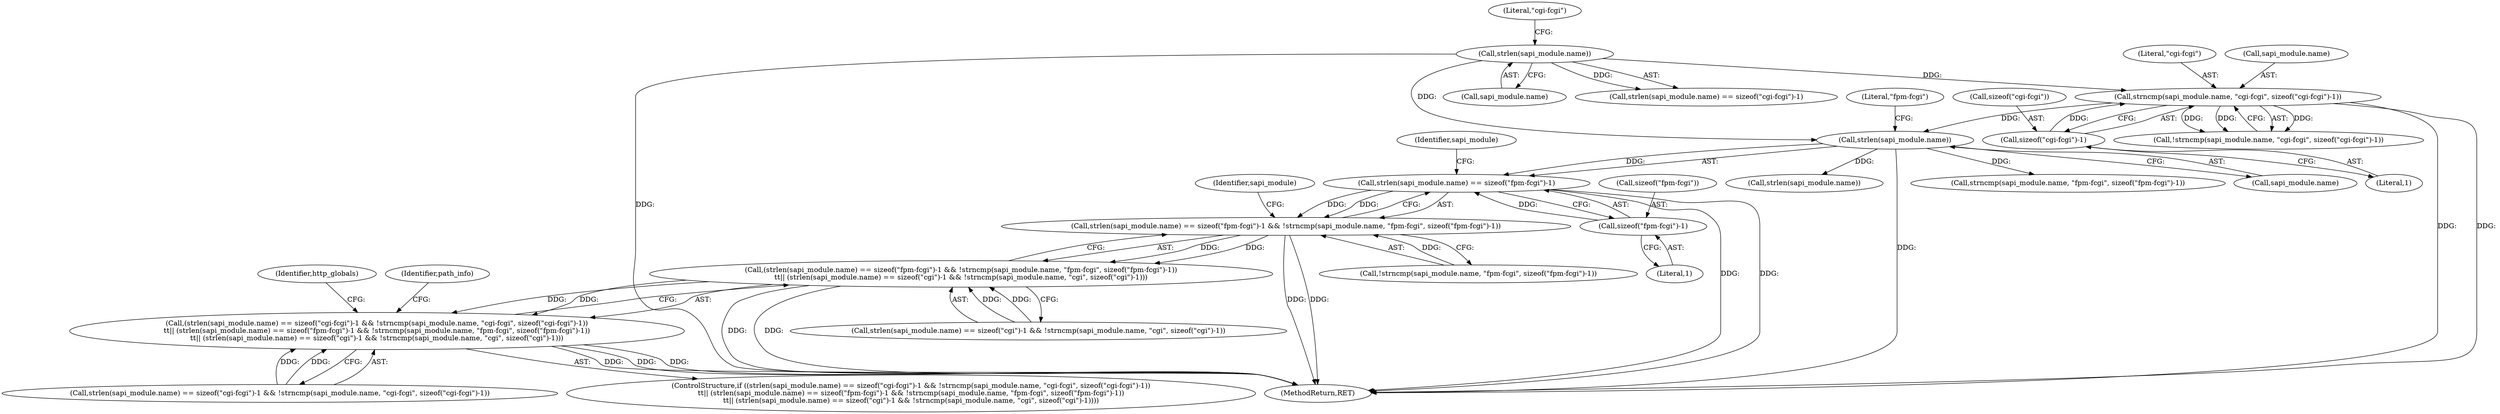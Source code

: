digraph "0_php_bf58162ddf970f63502837f366930e44d6a992cf@API" {
"1000349" [label="(Call,strlen(sapi_module.name) == sizeof(\"fpm-fcgi\")-1)"];
"1000350" [label="(Call,strlen(sapi_module.name))"];
"1000338" [label="(Call,strncmp(sapi_module.name, \"cgi-fcgi\", sizeof(\"cgi-fcgi\")-1))"];
"1000329" [label="(Call,strlen(sapi_module.name))"];
"1000343" [label="(Call,sizeof(\"cgi-fcgi\")-1)"];
"1000354" [label="(Call,sizeof(\"fpm-fcgi\")-1)"];
"1000348" [label="(Call,strlen(sapi_module.name) == sizeof(\"fpm-fcgi\")-1 && !strncmp(sapi_module.name, \"fpm-fcgi\", sizeof(\"fpm-fcgi\")-1))"];
"1000347" [label="(Call,(strlen(sapi_module.name) == sizeof(\"fpm-fcgi\")-1 && !strncmp(sapi_module.name, \"fpm-fcgi\", sizeof(\"fpm-fcgi\")-1))\n\t\t|| (strlen(sapi_module.name) == sizeof(\"cgi\")-1 && !strncmp(sapi_module.name, \"cgi\", sizeof(\"cgi\")-1)))"];
"1000326" [label="(Call,(strlen(sapi_module.name) == sizeof(\"cgi-fcgi\")-1 && !strncmp(sapi_module.name, \"cgi-fcgi\", sizeof(\"cgi-fcgi\")-1))\n\t\t|| (strlen(sapi_module.name) == sizeof(\"fpm-fcgi\")-1 && !strncmp(sapi_module.name, \"fpm-fcgi\", sizeof(\"fpm-fcgi\")-1))\n\t\t|| (strlen(sapi_module.name) == sizeof(\"cgi\")-1 && !strncmp(sapi_module.name, \"cgi\", sizeof(\"cgi\")-1)))"];
"1000356" [label="(Literal,\"fpm-fcgi\")"];
"1000346" [label="(Literal,1)"];
"1001030" [label="(MethodReturn,RET)"];
"1000337" [label="(Call,!strncmp(sapi_module.name, \"cgi-fcgi\", sizeof(\"cgi-fcgi\")-1))"];
"1000343" [label="(Call,sizeof(\"cgi-fcgi\")-1)"];
"1000357" [label="(Literal,1)"];
"1000325" [label="(ControlStructure,if ((strlen(sapi_module.name) == sizeof(\"cgi-fcgi\")-1 && !strncmp(sapi_module.name, \"cgi-fcgi\", sizeof(\"cgi-fcgi\")-1))\n\t\t|| (strlen(sapi_module.name) == sizeof(\"fpm-fcgi\")-1 && !strncmp(sapi_module.name, \"fpm-fcgi\", sizeof(\"fpm-fcgi\")-1))\n\t\t|| (strlen(sapi_module.name) == sizeof(\"cgi\")-1 && !strncmp(sapi_module.name, \"cgi\", sizeof(\"cgi\")-1))))"];
"1000326" [label="(Call,(strlen(sapi_module.name) == sizeof(\"cgi-fcgi\")-1 && !strncmp(sapi_module.name, \"cgi-fcgi\", sizeof(\"cgi-fcgi\")-1))\n\t\t|| (strlen(sapi_module.name) == sizeof(\"fpm-fcgi\")-1 && !strncmp(sapi_module.name, \"fpm-fcgi\", sizeof(\"fpm-fcgi\")-1))\n\t\t|| (strlen(sapi_module.name) == sizeof(\"cgi\")-1 && !strncmp(sapi_module.name, \"cgi\", sizeof(\"cgi\")-1)))"];
"1000368" [label="(Call,strlen(sapi_module.name) == sizeof(\"cgi\")-1 && !strncmp(sapi_module.name, \"cgi\", sizeof(\"cgi\")-1))"];
"1000358" [label="(Call,!strncmp(sapi_module.name, \"fpm-fcgi\", sizeof(\"fpm-fcgi\")-1))"];
"1000329" [label="(Call,strlen(sapi_module.name))"];
"1000327" [label="(Call,strlen(sapi_module.name) == sizeof(\"cgi-fcgi\")-1 && !strncmp(sapi_module.name, \"cgi-fcgi\", sizeof(\"cgi-fcgi\")-1))"];
"1000392" [label="(Identifier,http_globals)"];
"1000339" [label="(Call,sapi_module.name)"];
"1000354" [label="(Call,sizeof(\"fpm-fcgi\")-1)"];
"1000359" [label="(Call,strncmp(sapi_module.name, \"fpm-fcgi\", sizeof(\"fpm-fcgi\")-1))"];
"1000342" [label="(Literal,\"cgi-fcgi\")"];
"1000351" [label="(Call,sapi_module.name)"];
"1000330" [label="(Call,sapi_module.name)"];
"1000347" [label="(Call,(strlen(sapi_module.name) == sizeof(\"fpm-fcgi\")-1 && !strncmp(sapi_module.name, \"fpm-fcgi\", sizeof(\"fpm-fcgi\")-1))\n\t\t|| (strlen(sapi_module.name) == sizeof(\"cgi\")-1 && !strncmp(sapi_module.name, \"cgi\", sizeof(\"cgi\")-1)))"];
"1000328" [label="(Call,strlen(sapi_module.name) == sizeof(\"cgi-fcgi\")-1)"];
"1000355" [label="(Call,sizeof(\"fpm-fcgi\"))"];
"1000372" [label="(Identifier,sapi_module)"];
"1000338" [label="(Call,strncmp(sapi_module.name, \"cgi-fcgi\", sizeof(\"cgi-fcgi\")-1))"];
"1000348" [label="(Call,strlen(sapi_module.name) == sizeof(\"fpm-fcgi\")-1 && !strncmp(sapi_module.name, \"fpm-fcgi\", sizeof(\"fpm-fcgi\")-1))"];
"1000349" [label="(Call,strlen(sapi_module.name) == sizeof(\"fpm-fcgi\")-1)"];
"1000350" [label="(Call,strlen(sapi_module.name))"];
"1000575" [label="(Identifier,path_info)"];
"1000344" [label="(Call,sizeof(\"cgi-fcgi\"))"];
"1000335" [label="(Literal,\"cgi-fcgi\")"];
"1000361" [label="(Identifier,sapi_module)"];
"1000370" [label="(Call,strlen(sapi_module.name))"];
"1000349" -> "1000348"  [label="AST: "];
"1000349" -> "1000354"  [label="CFG: "];
"1000350" -> "1000349"  [label="AST: "];
"1000354" -> "1000349"  [label="AST: "];
"1000361" -> "1000349"  [label="CFG: "];
"1000348" -> "1000349"  [label="CFG: "];
"1000349" -> "1001030"  [label="DDG: "];
"1000349" -> "1001030"  [label="DDG: "];
"1000349" -> "1000348"  [label="DDG: "];
"1000349" -> "1000348"  [label="DDG: "];
"1000350" -> "1000349"  [label="DDG: "];
"1000354" -> "1000349"  [label="DDG: "];
"1000350" -> "1000351"  [label="CFG: "];
"1000351" -> "1000350"  [label="AST: "];
"1000356" -> "1000350"  [label="CFG: "];
"1000350" -> "1001030"  [label="DDG: "];
"1000338" -> "1000350"  [label="DDG: "];
"1000329" -> "1000350"  [label="DDG: "];
"1000350" -> "1000359"  [label="DDG: "];
"1000350" -> "1000370"  [label="DDG: "];
"1000338" -> "1000337"  [label="AST: "];
"1000338" -> "1000343"  [label="CFG: "];
"1000339" -> "1000338"  [label="AST: "];
"1000342" -> "1000338"  [label="AST: "];
"1000343" -> "1000338"  [label="AST: "];
"1000337" -> "1000338"  [label="CFG: "];
"1000338" -> "1001030"  [label="DDG: "];
"1000338" -> "1001030"  [label="DDG: "];
"1000338" -> "1000337"  [label="DDG: "];
"1000338" -> "1000337"  [label="DDG: "];
"1000338" -> "1000337"  [label="DDG: "];
"1000329" -> "1000338"  [label="DDG: "];
"1000343" -> "1000338"  [label="DDG: "];
"1000329" -> "1000328"  [label="AST: "];
"1000329" -> "1000330"  [label="CFG: "];
"1000330" -> "1000329"  [label="AST: "];
"1000335" -> "1000329"  [label="CFG: "];
"1000329" -> "1001030"  [label="DDG: "];
"1000329" -> "1000328"  [label="DDG: "];
"1000343" -> "1000346"  [label="CFG: "];
"1000344" -> "1000343"  [label="AST: "];
"1000346" -> "1000343"  [label="AST: "];
"1000354" -> "1000357"  [label="CFG: "];
"1000355" -> "1000354"  [label="AST: "];
"1000357" -> "1000354"  [label="AST: "];
"1000348" -> "1000347"  [label="AST: "];
"1000348" -> "1000358"  [label="CFG: "];
"1000358" -> "1000348"  [label="AST: "];
"1000372" -> "1000348"  [label="CFG: "];
"1000347" -> "1000348"  [label="CFG: "];
"1000348" -> "1001030"  [label="DDG: "];
"1000348" -> "1001030"  [label="DDG: "];
"1000348" -> "1000347"  [label="DDG: "];
"1000348" -> "1000347"  [label="DDG: "];
"1000358" -> "1000348"  [label="DDG: "];
"1000347" -> "1000326"  [label="AST: "];
"1000347" -> "1000368"  [label="CFG: "];
"1000368" -> "1000347"  [label="AST: "];
"1000326" -> "1000347"  [label="CFG: "];
"1000347" -> "1001030"  [label="DDG: "];
"1000347" -> "1001030"  [label="DDG: "];
"1000347" -> "1000326"  [label="DDG: "];
"1000347" -> "1000326"  [label="DDG: "];
"1000368" -> "1000347"  [label="DDG: "];
"1000368" -> "1000347"  [label="DDG: "];
"1000326" -> "1000325"  [label="AST: "];
"1000326" -> "1000327"  [label="CFG: "];
"1000327" -> "1000326"  [label="AST: "];
"1000392" -> "1000326"  [label="CFG: "];
"1000575" -> "1000326"  [label="CFG: "];
"1000326" -> "1001030"  [label="DDG: "];
"1000326" -> "1001030"  [label="DDG: "];
"1000326" -> "1001030"  [label="DDG: "];
"1000327" -> "1000326"  [label="DDG: "];
"1000327" -> "1000326"  [label="DDG: "];
}
